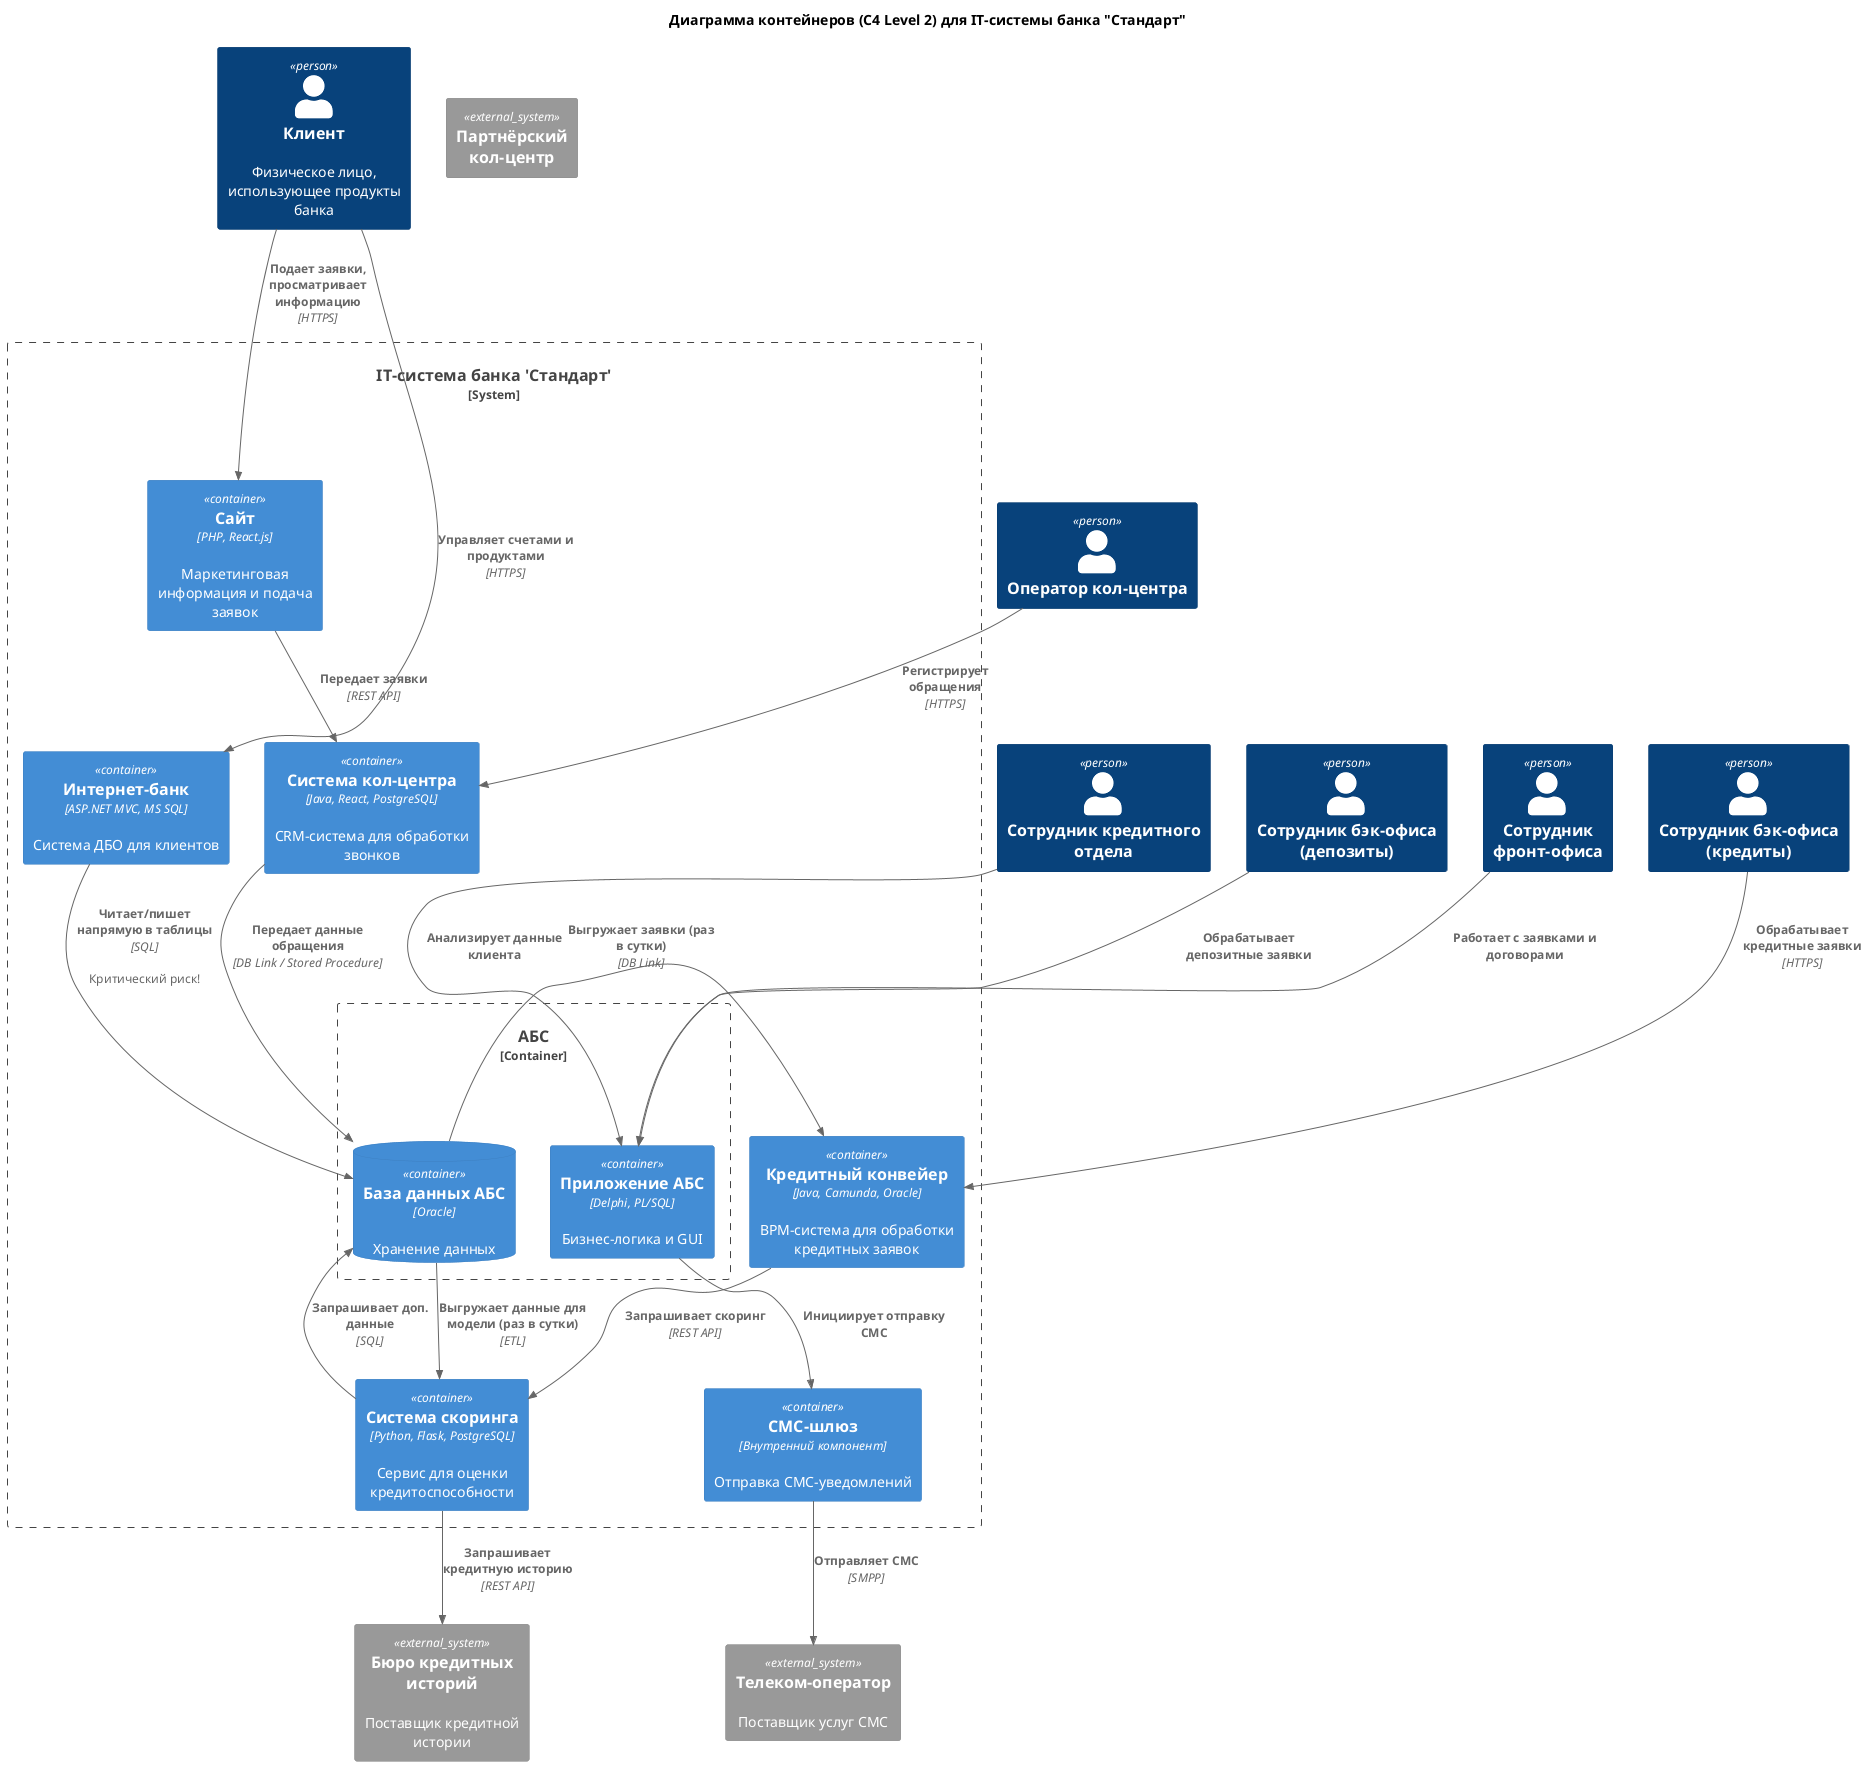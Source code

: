@startuml
!include <C4/C4_Container>

title Диаграмма контейнеров (C4 Level 2) для IT-системы банка "Стандарт"

' --- Пользователи и внешние системы ---
Person(client, "Клиент", "Физическое лицо, использующее продукты банка")
Person(front_office, "Сотрудник фронт-офиса")
Person(back_office_depo, "Сотрудник бэк-офиса (депозиты)")
Person(back_office_credit, "Сотрудник бэк-офиса (кредиты)")
Person(call_center, "Оператор кол-центра")
Person(credit_dept, "Сотрудник кредитного отдела")

System_Ext(bki, "Бюро кредитных историй", "Поставщик кредитной истории")
System_Ext(telecom, "Телеком-оператор", "Поставщик услуг СМС")
System_Ext(partner_cc, "Партнёрский кол-центр")

' --- Граница основной системы ---
System_Boundary(bank_system, "IT-система банка 'Стандарт'") {
    Container(website, "Сайт", "PHP, React.js", "Маркетинговая информация и подача заявок")
    Container(ib, "Интернет-банк", "ASP.NET MVC, MS SQL", "Система ДБО для клиентов")
    Container(cc_system, "Система кол-центра", "Java, React, PostgreSQL", "CRM-система для обработки звонков")
    Container(credit_conveyor, "Кредитный конвейер", "Java, Camunda, Oracle", "BPM-система для обработки кредитных заявок")
    Container(scoring_system, "Система скоринга", "Python, Flask, PostgreSQL", "Сервис для оценки кредитоспособности")
    Container(sms_gateway, "СМС-шлюз", "Внутренний компонент", "Отправка СМС-уведомлений")
    
    ' АБС как контейнер, состоящий из двух частей
    Container_Boundary(abs_boundary, "АБС") {
        Container(abs_app, "Приложение АБС", "Delphi, PL/SQL", "Бизнес-логика и GUI")
        ContainerDb(abs_db, "База данных АБС", "Oracle", "Хранение данных")
    }
}

' --- Связи ---

' Клиентские взаимодействия
Rel(client, website, "Подает заявки, просматривает информацию", "HTTPS")
Rel(client, ib, "Управляет счетами и продуктами", "HTTPS")

' Взаимодействия сотрудников
Rel(front_office, abs_app, "Работает с заявками и договорами")
Rel(back_office_depo, abs_app, "Обрабатывает депозитные заявки")
Rel(back_office_credit, credit_conveyor, "Обрабатывает кредитные заявки", "HTTPS")
Rel(call_center, cc_system, "Регистрирует обращения", "HTTPS")
Rel(credit_dept, abs_app, "Анализирует данные клиента")
' Rel(credit_dept, back_office_depo, "Передает ставки", "Email / Excel") ' Эта связь является ручным процессом и не должна быть на диаграмме контейнеров

' Межсистемные взаимодействия (внутри банка)
Rel(website, cc_system, "Передает заявки", "REST API")
Rel(ib, abs_db, "Читает/пишет напрямую в таблицы", "SQL", "Критический риск!")
Rel(cc_system, abs_db, "Передает данные обращения", "DB Link / Stored Procedure")
Rel(abs_db, credit_conveyor, "Выгружает заявки (раз в сутки)", "DB Link")
Rel(abs_db, scoring_system, "Выгружает данные для модели (раз в сутки)", "ETL")
Rel(credit_conveyor, scoring_system, "Запрашивает скоринг", "REST API")
Rel(scoring_system, abs_db, "Запрашивает доп. данные", "SQL")
Rel(abs_app, sms_gateway, "Инициирует отправку СМС")

' Взаимодействия с внешними системами
Rel(scoring_system, bki, "Запрашивает кредитную историю", "REST API")
Rel(sms_gateway, telecom, "Отправляет СМС", "SMPP")

@enduml